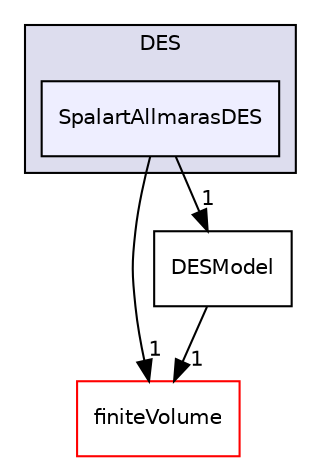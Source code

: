 digraph "src/TurbulenceModels/turbulenceModels/DES/SpalartAllmarasDES" {
  bgcolor=transparent;
  compound=true
  node [ fontsize="10", fontname="Helvetica"];
  edge [ labelfontsize="10", labelfontname="Helvetica"];
  subgraph clusterdir_4c597e202e8b6e09c8ced0164b37938b {
    graph [ bgcolor="#ddddee", pencolor="black", label="DES" fontname="Helvetica", fontsize="10", URL="dir_4c597e202e8b6e09c8ced0164b37938b.html"]
  dir_02ee5e2b8c0e0c042c55db2cba8bf0bd [shape=box, label="SpalartAllmarasDES", style="filled", fillcolor="#eeeeff", pencolor="black", URL="dir_02ee5e2b8c0e0c042c55db2cba8bf0bd.html"];
  }
  dir_9bd15774b555cf7259a6fa18f99fe99b [shape=box label="finiteVolume" color="red" URL="dir_9bd15774b555cf7259a6fa18f99fe99b.html"];
  dir_f86a3d43150bae25571c6b1b18691303 [shape=box label="DESModel" URL="dir_f86a3d43150bae25571c6b1b18691303.html"];
  dir_02ee5e2b8c0e0c042c55db2cba8bf0bd->dir_9bd15774b555cf7259a6fa18f99fe99b [headlabel="1", labeldistance=1.5 headhref="dir_004064_000814.html"];
  dir_02ee5e2b8c0e0c042c55db2cba8bf0bd->dir_f86a3d43150bae25571c6b1b18691303 [headlabel="1", labeldistance=1.5 headhref="dir_004064_004059.html"];
  dir_f86a3d43150bae25571c6b1b18691303->dir_9bd15774b555cf7259a6fa18f99fe99b [headlabel="1", labeldistance=1.5 headhref="dir_004059_000814.html"];
}
